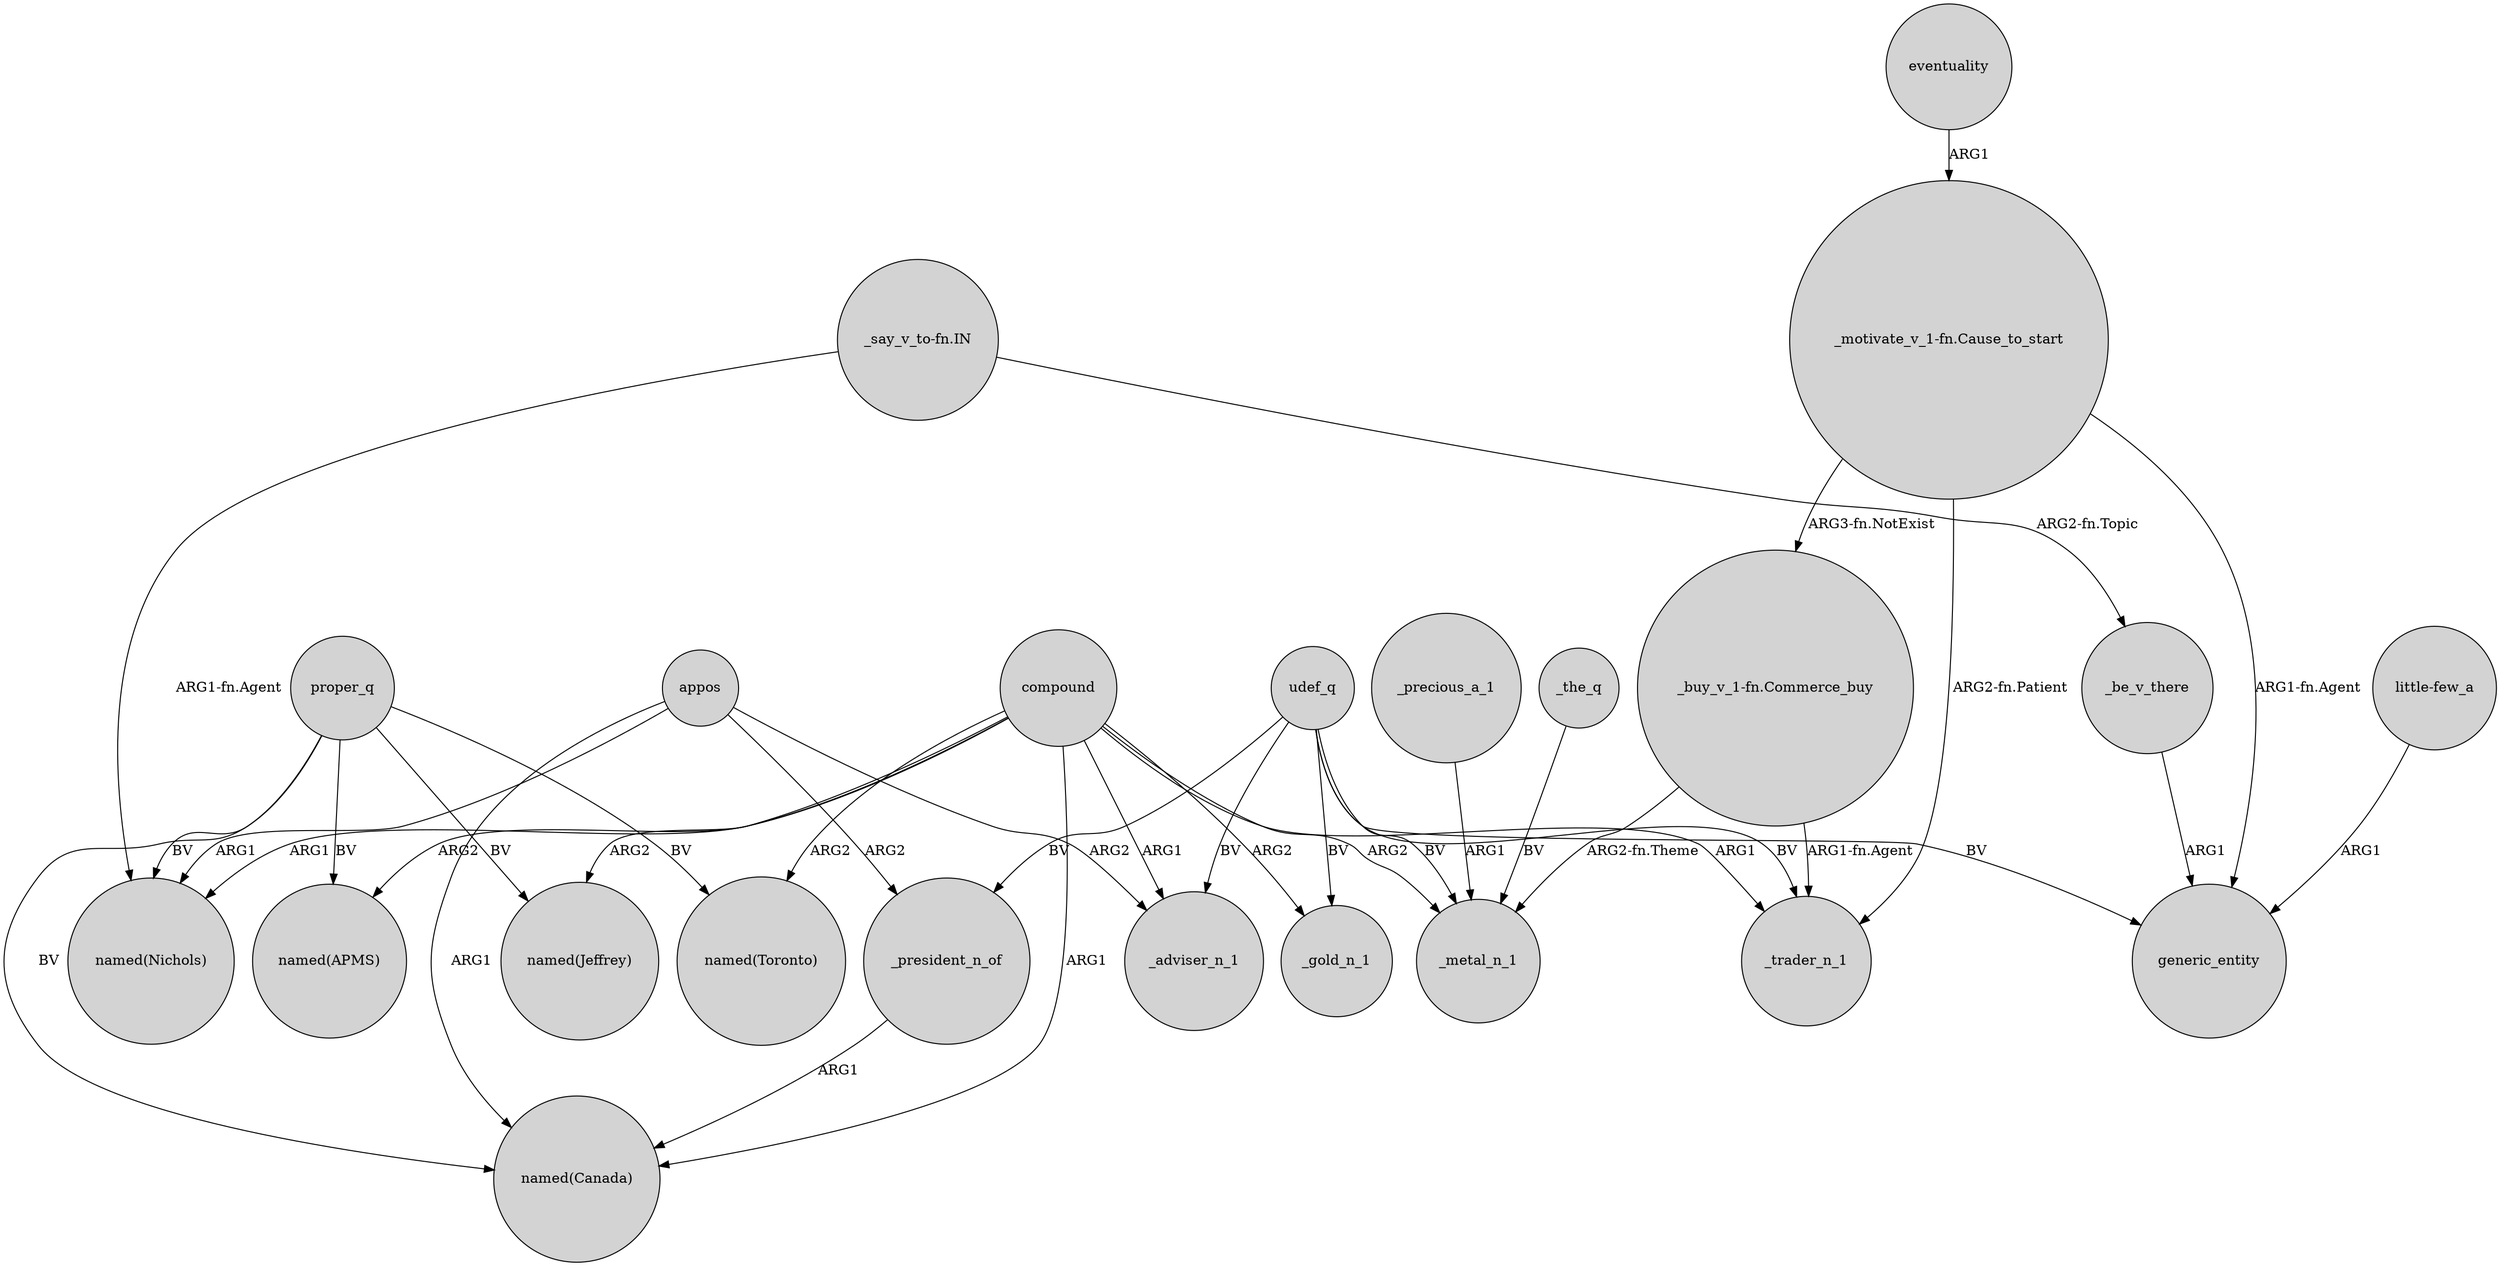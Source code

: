digraph {
	node [shape=circle style=filled]
	appos -> "named(Nichols)" [label=ARG1]
	compound -> "named(Nichols)" [label=ARG1]
	compound -> "named(APMS)" [label=ARG2]
	"_buy_v_1-fn.Commerce_buy" -> _trader_n_1 [label="ARG1-fn.Agent"]
	udef_q -> generic_entity [label=BV]
	proper_q -> "named(Canada)" [label=BV]
	"_motivate_v_1-fn.Cause_to_start" -> _trader_n_1 [label="ARG2-fn.Patient"]
	udef_q -> _trader_n_1 [label=BV]
	proper_q -> "named(APMS)" [label=BV]
	eventuality -> "_motivate_v_1-fn.Cause_to_start" [label=ARG1]
	compound -> "named(Toronto)" [label=ARG2]
	compound -> _gold_n_1 [label=ARG2]
	udef_q -> _adviser_n_1 [label=BV]
	"_motivate_v_1-fn.Cause_to_start" -> "_buy_v_1-fn.Commerce_buy" [label="ARG3-fn.NotExist"]
	proper_q -> "named(Toronto)" [label=BV]
	compound -> _trader_n_1 [label=ARG1]
	appos -> _president_n_of [label=ARG2]
	proper_q -> "named(Nichols)" [label=BV]
	compound -> "named(Jeffrey)" [label=ARG2]
	compound -> _adviser_n_1 [label=ARG1]
	udef_q -> _president_n_of [label=BV]
	udef_q -> _gold_n_1 [label=BV]
	_president_n_of -> "named(Canada)" [label=ARG1]
	compound -> _metal_n_1 [label=ARG2]
	_precious_a_1 -> _metal_n_1 [label=ARG1]
	"_say_v_to-fn.IN" -> _be_v_there [label="ARG2-fn.Topic"]
	appos -> "named(Canada)" [label=ARG1]
	compound -> "named(Canada)" [label=ARG1]
	udef_q -> _metal_n_1 [label=BV]
	"_say_v_to-fn.IN" -> "named(Nichols)" [label="ARG1-fn.Agent"]
	"_buy_v_1-fn.Commerce_buy" -> _metal_n_1 [label="ARG2-fn.Theme"]
	proper_q -> "named(Jeffrey)" [label=BV]
	_be_v_there -> generic_entity [label=ARG1]
	"_motivate_v_1-fn.Cause_to_start" -> generic_entity [label="ARG1-fn.Agent"]
	appos -> _adviser_n_1 [label=ARG2]
	_the_q -> _metal_n_1 [label=BV]
	"little-few_a" -> generic_entity [label=ARG1]
}
